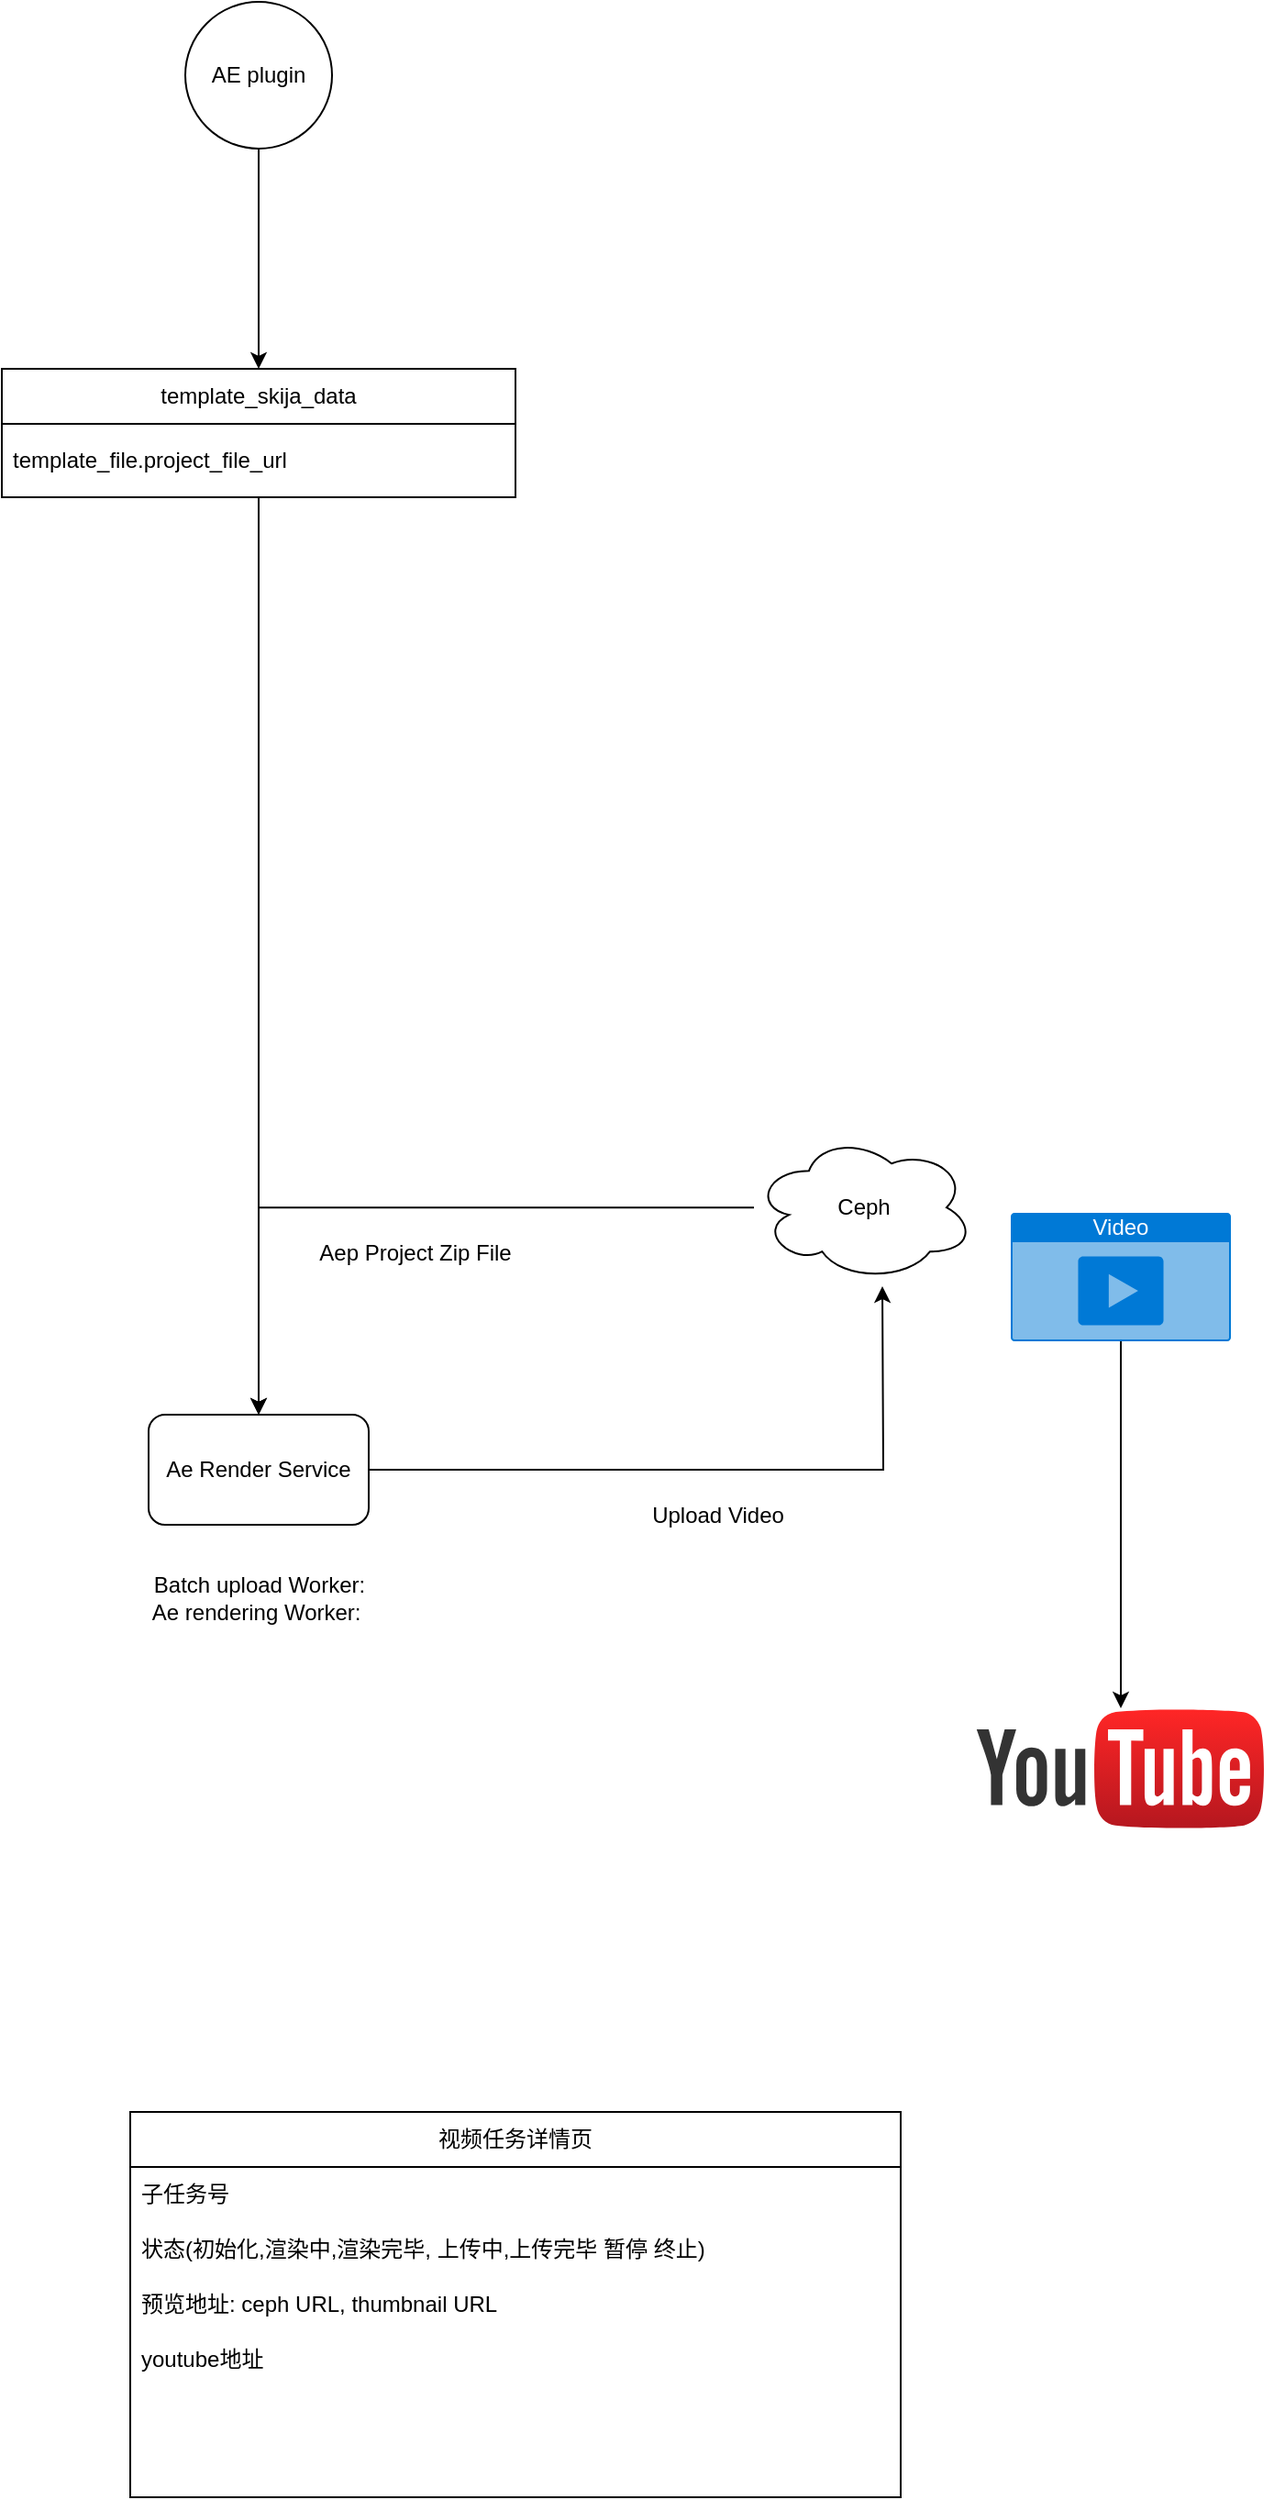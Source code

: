 <mxfile version="22.1.15" type="github">
  <diagram id="C5RBs43oDa-KdzZeNtuy" name="Page-1">
    <mxGraphModel dx="2066" dy="1119" grid="1" gridSize="10" guides="1" tooltips="1" connect="1" arrows="1" fold="1" page="1" pageScale="1" pageWidth="827" pageHeight="1169" math="0" shadow="0">
      <root>
        <mxCell id="WIyWlLk6GJQsqaUBKTNV-0" />
        <mxCell id="WIyWlLk6GJQsqaUBKTNV-1" parent="WIyWlLk6GJQsqaUBKTNV-0" />
        <mxCell id="HYAtGe5ZyDtn3nrpAx4--31" style="edgeStyle=orthogonalEdgeStyle;rounded=0;orthogonalLoop=1;jettySize=auto;html=1;" edge="1" parent="WIyWlLk6GJQsqaUBKTNV-1" source="HYAtGe5ZyDtn3nrpAx4--0" target="HYAtGe5ZyDtn3nrpAx4--9">
          <mxGeometry relative="1" as="geometry" />
        </mxCell>
        <mxCell id="HYAtGe5ZyDtn3nrpAx4--0" value="template_skija_data" style="swimlane;fontStyle=0;childLayout=stackLayout;horizontal=1;startSize=30;horizontalStack=0;resizeParent=1;resizeParentMax=0;resizeLast=0;collapsible=1;marginBottom=0;whiteSpace=wrap;html=1;" vertex="1" parent="WIyWlLk6GJQsqaUBKTNV-1">
          <mxGeometry x="20" y="280" width="280" height="70" as="geometry" />
        </mxCell>
        <mxCell id="HYAtGe5ZyDtn3nrpAx4--1" value="template_file.project_file_url" style="text;strokeColor=none;fillColor=none;align=left;verticalAlign=middle;spacingLeft=4;spacingRight=4;overflow=hidden;points=[[0,0.5],[1,0.5]];portConstraint=eastwest;rotatable=0;whiteSpace=wrap;html=1;" vertex="1" parent="HYAtGe5ZyDtn3nrpAx4--0">
          <mxGeometry y="30" width="280" height="40" as="geometry" />
        </mxCell>
        <mxCell id="HYAtGe5ZyDtn3nrpAx4--16" style="edgeStyle=orthogonalEdgeStyle;rounded=0;orthogonalLoop=1;jettySize=auto;html=1;exitX=0.5;exitY=1;exitDx=0;exitDy=0;entryX=0.5;entryY=0;entryDx=0;entryDy=0;" edge="1" parent="WIyWlLk6GJQsqaUBKTNV-1" source="HYAtGe5ZyDtn3nrpAx4--7" target="HYAtGe5ZyDtn3nrpAx4--0">
          <mxGeometry relative="1" as="geometry" />
        </mxCell>
        <mxCell id="HYAtGe5ZyDtn3nrpAx4--7" value="AE plugin" style="ellipse;whiteSpace=wrap;html=1;aspect=fixed;" vertex="1" parent="WIyWlLk6GJQsqaUBKTNV-1">
          <mxGeometry x="120" y="80" width="80" height="80" as="geometry" />
        </mxCell>
        <mxCell id="HYAtGe5ZyDtn3nrpAx4--29" style="edgeStyle=orthogonalEdgeStyle;rounded=0;orthogonalLoop=1;jettySize=auto;html=1;" edge="1" parent="WIyWlLk6GJQsqaUBKTNV-1" source="HYAtGe5ZyDtn3nrpAx4--9">
          <mxGeometry relative="1" as="geometry">
            <mxPoint x="500" y="780" as="targetPoint" />
          </mxGeometry>
        </mxCell>
        <mxCell id="HYAtGe5ZyDtn3nrpAx4--9" value="Ae Render Service" style="rounded=1;whiteSpace=wrap;html=1;" vertex="1" parent="WIyWlLk6GJQsqaUBKTNV-1">
          <mxGeometry x="100" y="850" width="120" height="60" as="geometry" />
        </mxCell>
        <mxCell id="HYAtGe5ZyDtn3nrpAx4--26" style="edgeStyle=orthogonalEdgeStyle;rounded=0;orthogonalLoop=1;jettySize=auto;html=1;" edge="1" parent="WIyWlLk6GJQsqaUBKTNV-1" source="HYAtGe5ZyDtn3nrpAx4--10" target="HYAtGe5ZyDtn3nrpAx4--9">
          <mxGeometry relative="1" as="geometry" />
        </mxCell>
        <mxCell id="HYAtGe5ZyDtn3nrpAx4--10" value="Ceph" style="ellipse;shape=cloud;whiteSpace=wrap;html=1;" vertex="1" parent="WIyWlLk6GJQsqaUBKTNV-1">
          <mxGeometry x="430" y="697.1" width="120" height="80" as="geometry" />
        </mxCell>
        <mxCell id="HYAtGe5ZyDtn3nrpAx4--12" value="" style="dashed=0;outlineConnect=0;html=1;align=center;labelPosition=center;verticalLabelPosition=bottom;verticalAlign=top;shape=mxgraph.weblogos.youtube;fillColor=#FF2626;gradientColor=#B5171F" vertex="1" parent="WIyWlLk6GJQsqaUBKTNV-1">
          <mxGeometry x="551.4" y="1010.0" width="157.2" height="65.8" as="geometry" />
        </mxCell>
        <mxCell id="HYAtGe5ZyDtn3nrpAx4--14" value="" style="shape=image;html=1;verticalAlign=top;verticalLabelPosition=bottom;labelBackgroundColor=#ffffff;imageAspect=0;aspect=fixed;image=https://cdn1.iconfinder.com/data/icons/bootstrap-vol-3/16/file-zip-128.png" vertex="1" parent="WIyWlLk6GJQsqaUBKTNV-1">
          <mxGeometry x="587.2" y="650" width="60" height="60" as="geometry" />
        </mxCell>
        <mxCell id="HYAtGe5ZyDtn3nrpAx4--35" style="edgeStyle=orthogonalEdgeStyle;rounded=0;orthogonalLoop=1;jettySize=auto;html=1;exitX=0.5;exitY=1;exitDx=0;exitDy=0;exitPerimeter=0;" edge="1" parent="WIyWlLk6GJQsqaUBKTNV-1" source="HYAtGe5ZyDtn3nrpAx4--18" target="HYAtGe5ZyDtn3nrpAx4--12">
          <mxGeometry relative="1" as="geometry" />
        </mxCell>
        <mxCell id="HYAtGe5ZyDtn3nrpAx4--18" value="Video" style="html=1;whiteSpace=wrap;strokeColor=none;fillColor=#0079D6;labelPosition=center;verticalLabelPosition=middle;verticalAlign=top;align=center;fontSize=12;outlineConnect=0;spacingTop=-6;fontColor=#FFFFFF;sketch=0;shape=mxgraph.sitemap.video;" vertex="1" parent="WIyWlLk6GJQsqaUBKTNV-1">
          <mxGeometry x="570" y="740" width="120" height="70" as="geometry" />
        </mxCell>
        <mxCell id="HYAtGe5ZyDtn3nrpAx4--19" value="&lt;h1&gt;&lt;br&gt;&lt;/h1&gt;" style="text;html=1;strokeColor=none;fillColor=none;spacing=5;spacingTop=-20;whiteSpace=wrap;overflow=hidden;rounded=0;" vertex="1" parent="WIyWlLk6GJQsqaUBKTNV-1">
          <mxGeometry x="522.2" y="500" width="190" height="120" as="geometry" />
        </mxCell>
        <mxCell id="HYAtGe5ZyDtn3nrpAx4--20" value="视频任务详情页" style="swimlane;fontStyle=0;childLayout=stackLayout;horizontal=1;startSize=30;horizontalStack=0;resizeParent=1;resizeParentMax=0;resizeLast=0;collapsible=1;marginBottom=0;whiteSpace=wrap;html=1;" vertex="1" parent="WIyWlLk6GJQsqaUBKTNV-1">
          <mxGeometry x="90" y="1230" width="420" height="210" as="geometry" />
        </mxCell>
        <mxCell id="HYAtGe5ZyDtn3nrpAx4--21" value="子任务号" style="text;strokeColor=none;fillColor=none;align=left;verticalAlign=middle;spacingLeft=4;spacingRight=4;overflow=hidden;points=[[0,0.5],[1,0.5]];portConstraint=eastwest;rotatable=0;whiteSpace=wrap;html=1;" vertex="1" parent="HYAtGe5ZyDtn3nrpAx4--20">
          <mxGeometry y="30" width="420" height="30" as="geometry" />
        </mxCell>
        <mxCell id="HYAtGe5ZyDtn3nrpAx4--22" value="状态(初始化,渲染中,渲染完毕, 上传中,上传完毕 暂停 终止)" style="text;strokeColor=none;fillColor=none;align=left;verticalAlign=middle;spacingLeft=4;spacingRight=4;overflow=hidden;points=[[0,0.5],[1,0.5]];portConstraint=eastwest;rotatable=0;whiteSpace=wrap;html=1;" vertex="1" parent="HYAtGe5ZyDtn3nrpAx4--20">
          <mxGeometry y="60" width="420" height="30" as="geometry" />
        </mxCell>
        <mxCell id="HYAtGe5ZyDtn3nrpAx4--23" value="预览地址: ceph URL, thumbnail URL" style="text;strokeColor=none;fillColor=none;align=left;verticalAlign=middle;spacingLeft=4;spacingRight=4;overflow=hidden;points=[[0,0.5],[1,0.5]];portConstraint=eastwest;rotatable=0;whiteSpace=wrap;html=1;" vertex="1" parent="HYAtGe5ZyDtn3nrpAx4--20">
          <mxGeometry y="90" width="420" height="30" as="geometry" />
        </mxCell>
        <mxCell id="HYAtGe5ZyDtn3nrpAx4--32" style="text;strokeColor=none;fillColor=none;align=left;verticalAlign=middle;spacingLeft=4;spacingRight=4;overflow=hidden;points=[[0,0.5],[1,0.5]];portConstraint=eastwest;rotatable=0;whiteSpace=wrap;html=1;" vertex="1" parent="HYAtGe5ZyDtn3nrpAx4--20">
          <mxGeometry y="120" width="420" height="30" as="geometry" />
        </mxCell>
        <mxCell id="HYAtGe5ZyDtn3nrpAx4--33" style="text;strokeColor=none;fillColor=none;align=left;verticalAlign=middle;spacingLeft=4;spacingRight=4;overflow=hidden;points=[[0,0.5],[1,0.5]];portConstraint=eastwest;rotatable=0;whiteSpace=wrap;html=1;" vertex="1" parent="HYAtGe5ZyDtn3nrpAx4--20">
          <mxGeometry y="150" width="420" height="30" as="geometry" />
        </mxCell>
        <mxCell id="HYAtGe5ZyDtn3nrpAx4--34" style="text;strokeColor=none;fillColor=none;align=left;verticalAlign=middle;spacingLeft=4;spacingRight=4;overflow=hidden;points=[[0,0.5],[1,0.5]];portConstraint=eastwest;rotatable=0;whiteSpace=wrap;html=1;" vertex="1" parent="HYAtGe5ZyDtn3nrpAx4--20">
          <mxGeometry y="180" width="420" height="30" as="geometry" />
        </mxCell>
        <mxCell id="HYAtGe5ZyDtn3nrpAx4--25" value="youtube地址" style="text;strokeColor=none;fillColor=none;align=left;verticalAlign=middle;spacingLeft=4;spacingRight=4;overflow=hidden;points=[[0,0.5],[1,0.5]];portConstraint=eastwest;rotatable=0;whiteSpace=wrap;html=1;" vertex="1" parent="WIyWlLk6GJQsqaUBKTNV-1">
          <mxGeometry x="90" y="1350" width="340" height="30" as="geometry" />
        </mxCell>
        <mxCell id="HYAtGe5ZyDtn3nrpAx4--27" value="Aep Project Zip File" style="text;html=1;align=center;verticalAlign=middle;resizable=0;points=[];autosize=1;strokeColor=none;fillColor=none;" vertex="1" parent="WIyWlLk6GJQsqaUBKTNV-1">
          <mxGeometry x="180" y="747.1" width="130" height="30" as="geometry" />
        </mxCell>
        <mxCell id="HYAtGe5ZyDtn3nrpAx4--30" value="Upload Video" style="text;html=1;align=center;verticalAlign=middle;resizable=0;points=[];autosize=1;strokeColor=none;fillColor=none;" vertex="1" parent="WIyWlLk6GJQsqaUBKTNV-1">
          <mxGeometry x="360" y="890" width="100" height="30" as="geometry" />
        </mxCell>
        <mxCell id="HYAtGe5ZyDtn3nrpAx4--36" value="Batch upload Worker:&lt;br&gt;Ae rendering Worker:&amp;nbsp;" style="text;html=1;align=center;verticalAlign=middle;resizable=0;points=[];autosize=1;strokeColor=none;fillColor=none;" vertex="1" parent="WIyWlLk6GJQsqaUBKTNV-1">
          <mxGeometry x="90" y="930" width="140" height="40" as="geometry" />
        </mxCell>
      </root>
    </mxGraphModel>
  </diagram>
</mxfile>
